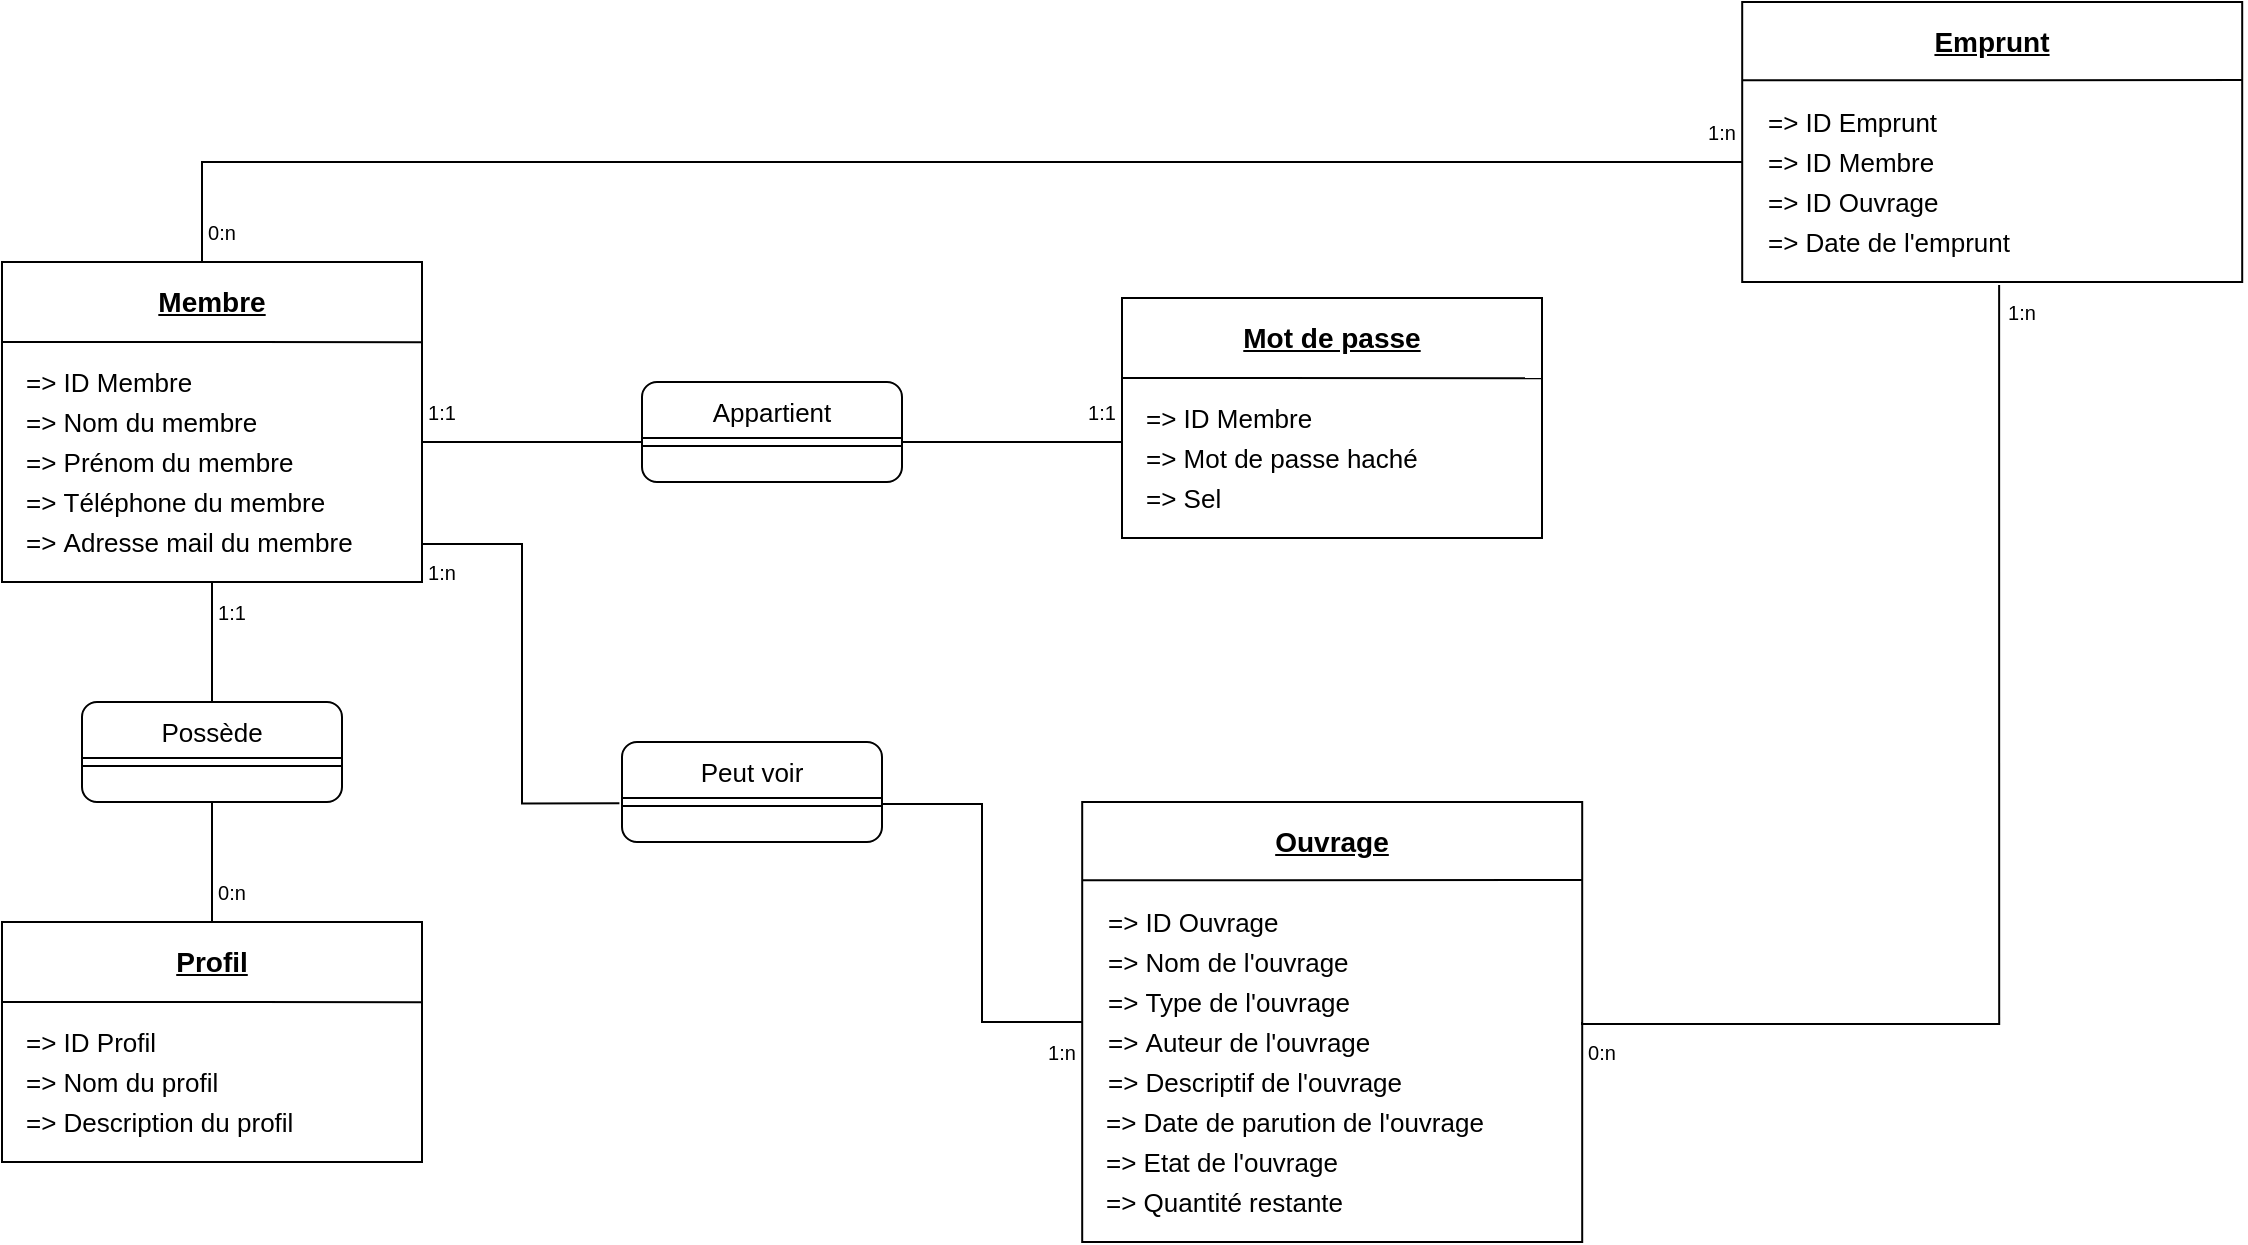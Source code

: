 <mxfile version="21.3.7" type="device">
  <diagram name="Page-1" id="Gfz2tio-E0guD8N8l2Fg">
    <mxGraphModel dx="1389" dy="775" grid="1" gridSize="10" guides="1" tooltips="1" connect="1" arrows="1" fold="1" page="1" pageScale="1" pageWidth="10000" pageHeight="10000" math="0" shadow="0">
      <root>
        <mxCell id="0" />
        <mxCell id="1" parent="0" />
        <mxCell id="0p3hfGLAKMfCtqtsOF1l-9" value="" style="group" parent="1" vertex="1" connectable="0">
          <mxGeometry x="320" y="180" width="210.1" height="160" as="geometry" />
        </mxCell>
        <mxCell id="Ur5PqmAa0IwdbTPu8LL--1" value="" style="whiteSpace=wrap;html=1;fillColor=default;" parent="0p3hfGLAKMfCtqtsOF1l-9" vertex="1">
          <mxGeometry width="210" height="160" as="geometry" />
        </mxCell>
        <mxCell id="0p3hfGLAKMfCtqtsOF1l-1" value="" style="endArrow=none;html=1;rounded=0;entryX=1.01;entryY=0.167;entryDx=0;entryDy=0;entryPerimeter=0;" parent="0p3hfGLAKMfCtqtsOF1l-9" edge="1">
          <mxGeometry width="50" height="50" relative="1" as="geometry">
            <mxPoint y="40" as="sourcePoint" />
            <mxPoint x="210.1" y="40.1" as="targetPoint" />
          </mxGeometry>
        </mxCell>
        <mxCell id="0p3hfGLAKMfCtqtsOF1l-2" value="Membre" style="text;html=1;strokeColor=none;fillColor=none;align=center;verticalAlign=middle;whiteSpace=wrap;rounded=0;fontStyle=5;fontSize=14;" parent="0p3hfGLAKMfCtqtsOF1l-9" vertex="1">
          <mxGeometry width="210" height="40" as="geometry" />
        </mxCell>
        <mxCell id="0p3hfGLAKMfCtqtsOF1l-3" value="=&amp;gt; ID Membre" style="text;html=1;strokeColor=none;fillColor=none;align=left;verticalAlign=middle;whiteSpace=wrap;rounded=0;fontStyle=0;fontSize=13;" parent="0p3hfGLAKMfCtqtsOF1l-9" vertex="1">
          <mxGeometry x="10" y="40" width="190" height="40" as="geometry" />
        </mxCell>
        <mxCell id="0p3hfGLAKMfCtqtsOF1l-4" value="=&amp;gt;&amp;nbsp;Nom du membre" style="text;html=1;strokeColor=none;fillColor=none;align=left;verticalAlign=middle;whiteSpace=wrap;rounded=0;fontStyle=0;fontSize=13;" parent="0p3hfGLAKMfCtqtsOF1l-9" vertex="1">
          <mxGeometry x="10" y="60" width="190" height="40" as="geometry" />
        </mxCell>
        <mxCell id="0p3hfGLAKMfCtqtsOF1l-5" value="=&amp;gt;&amp;nbsp;Prénom du membre" style="text;html=1;strokeColor=none;fillColor=none;align=left;verticalAlign=middle;whiteSpace=wrap;rounded=0;fontStyle=0;fontSize=13;" parent="0p3hfGLAKMfCtqtsOF1l-9" vertex="1">
          <mxGeometry x="10" y="80" width="190" height="40" as="geometry" />
        </mxCell>
        <mxCell id="0p3hfGLAKMfCtqtsOF1l-6" value="=&amp;gt;&amp;nbsp;Téléphone du membre" style="text;html=1;strokeColor=none;fillColor=none;align=left;verticalAlign=middle;whiteSpace=wrap;rounded=0;fontStyle=0;fontSize=13;" parent="0p3hfGLAKMfCtqtsOF1l-9" vertex="1">
          <mxGeometry x="10" y="100" width="190" height="40" as="geometry" />
        </mxCell>
        <mxCell id="0p3hfGLAKMfCtqtsOF1l-7" value="=&amp;gt;&amp;nbsp;Adresse mail du membre" style="text;html=1;strokeColor=none;fillColor=none;align=left;verticalAlign=middle;whiteSpace=wrap;rounded=0;fontStyle=0;fontSize=13;" parent="0p3hfGLAKMfCtqtsOF1l-9" vertex="1">
          <mxGeometry x="10" y="120" width="190" height="40" as="geometry" />
        </mxCell>
        <mxCell id="0p3hfGLAKMfCtqtsOF1l-19" value="" style="group" parent="1" vertex="1" connectable="0">
          <mxGeometry x="880" y="198" width="210.1" height="120" as="geometry" />
        </mxCell>
        <mxCell id="0p3hfGLAKMfCtqtsOF1l-11" value="" style="whiteSpace=wrap;html=1;fillColor=default;container=0;" parent="0p3hfGLAKMfCtqtsOF1l-19" vertex="1">
          <mxGeometry width="210" height="120" as="geometry" />
        </mxCell>
        <mxCell id="0p3hfGLAKMfCtqtsOF1l-12" value="" style="endArrow=none;html=1;rounded=0;entryX=1.01;entryY=0.167;entryDx=0;entryDy=0;entryPerimeter=0;" parent="0p3hfGLAKMfCtqtsOF1l-19" edge="1">
          <mxGeometry width="50" height="50" relative="1" as="geometry">
            <mxPoint y="40" as="sourcePoint" />
            <mxPoint x="210.1" y="40.1" as="targetPoint" />
          </mxGeometry>
        </mxCell>
        <mxCell id="0p3hfGLAKMfCtqtsOF1l-13" value="Mot de passe" style="text;html=1;strokeColor=none;fillColor=none;align=center;verticalAlign=middle;whiteSpace=wrap;rounded=0;fontStyle=5;fontSize=14;container=0;" parent="0p3hfGLAKMfCtqtsOF1l-19" vertex="1">
          <mxGeometry width="210" height="40" as="geometry" />
        </mxCell>
        <mxCell id="0p3hfGLAKMfCtqtsOF1l-14" value="=&amp;gt; ID Membre" style="text;html=1;strokeColor=none;fillColor=none;align=left;verticalAlign=middle;whiteSpace=wrap;rounded=0;fontStyle=0;fontSize=13;container=0;" parent="0p3hfGLAKMfCtqtsOF1l-19" vertex="1">
          <mxGeometry x="10" y="40" width="190" height="40" as="geometry" />
        </mxCell>
        <mxCell id="0p3hfGLAKMfCtqtsOF1l-15" value="=&amp;gt;&amp;nbsp;Mot de passe haché" style="text;html=1;strokeColor=none;fillColor=none;align=left;verticalAlign=middle;whiteSpace=wrap;rounded=0;fontStyle=0;fontSize=13;container=0;" parent="0p3hfGLAKMfCtqtsOF1l-19" vertex="1">
          <mxGeometry x="10" y="60" width="190" height="40" as="geometry" />
        </mxCell>
        <mxCell id="0p3hfGLAKMfCtqtsOF1l-16" value="=&amp;gt;&amp;nbsp;Sel" style="text;html=1;strokeColor=none;fillColor=none;align=left;verticalAlign=middle;whiteSpace=wrap;rounded=0;fontStyle=0;fontSize=13;container=0;" parent="0p3hfGLAKMfCtqtsOF1l-19" vertex="1">
          <mxGeometry x="10" y="80" width="190" height="40" as="geometry" />
        </mxCell>
        <mxCell id="0p3hfGLAKMfCtqtsOF1l-41" value="" style="group" parent="1" vertex="1" connectable="0">
          <mxGeometry x="860" y="450" width="250.1" height="220" as="geometry" />
        </mxCell>
        <mxCell id="0p3hfGLAKMfCtqtsOF1l-34" value="=&amp;gt;&amp;nbsp;Etat de l&#39;ouvrage (dispo / non dispo)" style="text;html=1;strokeColor=none;fillColor=none;align=left;verticalAlign=middle;whiteSpace=wrap;rounded=0;fontStyle=0;fontSize=13;container=0;" parent="0p3hfGLAKMfCtqtsOF1l-41" vertex="1">
          <mxGeometry x="11.05" y="140" width="229.05" height="40" as="geometry" />
        </mxCell>
        <mxCell id="0p3hfGLAKMfCtqtsOF1l-22" value="" style="whiteSpace=wrap;html=1;fillColor=default;container=0;" parent="0p3hfGLAKMfCtqtsOF1l-41" vertex="1">
          <mxGeometry x="0.1" width="250" height="220" as="geometry" />
        </mxCell>
        <mxCell id="0p3hfGLAKMfCtqtsOF1l-24" value="Ouvrage" style="text;html=1;strokeColor=none;fillColor=none;align=center;verticalAlign=middle;whiteSpace=wrap;rounded=0;fontStyle=5;fontSize=14;container=0;" parent="0p3hfGLAKMfCtqtsOF1l-41" vertex="1">
          <mxGeometry x="0.1" width="250" height="40" as="geometry" />
        </mxCell>
        <mxCell id="0p3hfGLAKMfCtqtsOF1l-25" value="=&amp;gt; ID Ouvrage" style="text;html=1;strokeColor=none;fillColor=none;align=left;verticalAlign=middle;whiteSpace=wrap;rounded=0;fontStyle=0;fontSize=13;container=0;" parent="0p3hfGLAKMfCtqtsOF1l-41" vertex="1">
          <mxGeometry x="11.047" y="40" width="207.996" height="40" as="geometry" />
        </mxCell>
        <mxCell id="0p3hfGLAKMfCtqtsOF1l-26" value="=&amp;gt;&amp;nbsp;Nom de l&#39;ouvrage" style="text;html=1;strokeColor=none;fillColor=none;align=left;verticalAlign=middle;whiteSpace=wrap;rounded=0;fontStyle=0;fontSize=13;container=0;" parent="0p3hfGLAKMfCtqtsOF1l-41" vertex="1">
          <mxGeometry x="11.047" y="60" width="207.996" height="40" as="geometry" />
        </mxCell>
        <mxCell id="0p3hfGLAKMfCtqtsOF1l-27" value="=&amp;gt;&amp;nbsp;Type de l&#39;ouvrage" style="text;html=1;strokeColor=none;fillColor=none;align=left;verticalAlign=middle;whiteSpace=wrap;rounded=0;fontStyle=0;fontSize=13;container=0;" parent="0p3hfGLAKMfCtqtsOF1l-41" vertex="1">
          <mxGeometry x="11.047" y="80" width="207.996" height="40" as="geometry" />
        </mxCell>
        <mxCell id="0p3hfGLAKMfCtqtsOF1l-28" value="=&amp;gt;&amp;nbsp;Auteur de l&#39;ouvrage" style="text;html=1;strokeColor=none;fillColor=none;align=left;verticalAlign=middle;whiteSpace=wrap;rounded=0;fontStyle=0;fontSize=13;container=0;" parent="0p3hfGLAKMfCtqtsOF1l-41" vertex="1">
          <mxGeometry x="11.047" y="100" width="207.996" height="40" as="geometry" />
        </mxCell>
        <mxCell id="0p3hfGLAKMfCtqtsOF1l-29" value="=&amp;gt;&amp;nbsp;Descriptif de l&#39;ouvrage" style="text;html=1;strokeColor=none;fillColor=none;align=left;verticalAlign=middle;whiteSpace=wrap;rounded=0;fontStyle=0;fontSize=13;container=0;" parent="0p3hfGLAKMfCtqtsOF1l-41" vertex="1">
          <mxGeometry x="11.047" y="120" width="207.996" height="40" as="geometry" />
        </mxCell>
        <mxCell id="0p3hfGLAKMfCtqtsOF1l-35" value="" style="endArrow=none;html=1;rounded=0;" parent="0p3hfGLAKMfCtqtsOF1l-41" edge="1">
          <mxGeometry width="50" height="50" relative="1" as="geometry">
            <mxPoint y="39.17" as="sourcePoint" />
            <mxPoint x="250.1" y="39" as="targetPoint" />
          </mxGeometry>
        </mxCell>
        <mxCell id="0p3hfGLAKMfCtqtsOF1l-31" value="=&amp;gt; Date de parution de l&#39;ouvrage" style="text;html=1;strokeColor=none;fillColor=none;align=left;verticalAlign=middle;whiteSpace=wrap;rounded=0;fontStyle=0;fontSize=13;container=0;" parent="0p3hfGLAKMfCtqtsOF1l-41" vertex="1">
          <mxGeometry x="10.1" y="140" width="200" height="40" as="geometry" />
        </mxCell>
        <mxCell id="0p3hfGLAKMfCtqtsOF1l-40" value="=&amp;gt; Quantité restante" style="text;html=1;strokeColor=none;fillColor=none;align=left;verticalAlign=middle;whiteSpace=wrap;rounded=0;fontStyle=0;fontSize=13;container=0;" parent="0p3hfGLAKMfCtqtsOF1l-41" vertex="1">
          <mxGeometry x="10.1" y="180" width="200" height="40" as="geometry" />
        </mxCell>
        <mxCell id="0p3hfGLAKMfCtqtsOF1l-42" value="" style="group" parent="1" vertex="1" connectable="0">
          <mxGeometry x="320" y="510" width="210.1" height="120" as="geometry" />
        </mxCell>
        <mxCell id="0p3hfGLAKMfCtqtsOF1l-43" value="" style="whiteSpace=wrap;html=1;fillColor=default;container=0;" parent="0p3hfGLAKMfCtqtsOF1l-42" vertex="1">
          <mxGeometry width="210" height="120" as="geometry" />
        </mxCell>
        <mxCell id="0p3hfGLAKMfCtqtsOF1l-44" value="" style="endArrow=none;html=1;rounded=0;entryX=1.01;entryY=0.167;entryDx=0;entryDy=0;entryPerimeter=0;" parent="0p3hfGLAKMfCtqtsOF1l-42" edge="1">
          <mxGeometry width="50" height="50" relative="1" as="geometry">
            <mxPoint y="40" as="sourcePoint" />
            <mxPoint x="210.1" y="40.1" as="targetPoint" />
          </mxGeometry>
        </mxCell>
        <mxCell id="0p3hfGLAKMfCtqtsOF1l-45" value="Profil" style="text;html=1;strokeColor=none;fillColor=none;align=center;verticalAlign=middle;whiteSpace=wrap;rounded=0;fontStyle=5;fontSize=14;container=0;" parent="0p3hfGLAKMfCtqtsOF1l-42" vertex="1">
          <mxGeometry width="210" height="40" as="geometry" />
        </mxCell>
        <mxCell id="0p3hfGLAKMfCtqtsOF1l-46" value="=&amp;gt; ID Profil" style="text;html=1;strokeColor=none;fillColor=none;align=left;verticalAlign=middle;whiteSpace=wrap;rounded=0;fontStyle=0;fontSize=13;container=0;" parent="0p3hfGLAKMfCtqtsOF1l-42" vertex="1">
          <mxGeometry x="10" y="40" width="190" height="40" as="geometry" />
        </mxCell>
        <mxCell id="0p3hfGLAKMfCtqtsOF1l-47" value="=&amp;gt;&amp;nbsp;Nom du profil" style="text;html=1;strokeColor=none;fillColor=none;align=left;verticalAlign=middle;whiteSpace=wrap;rounded=0;fontStyle=0;fontSize=13;container=0;" parent="0p3hfGLAKMfCtqtsOF1l-42" vertex="1">
          <mxGeometry x="10" y="60" width="190" height="40" as="geometry" />
        </mxCell>
        <mxCell id="0p3hfGLAKMfCtqtsOF1l-48" value="=&amp;gt;&amp;nbsp;Description du profil" style="text;html=1;strokeColor=none;fillColor=none;align=left;verticalAlign=middle;whiteSpace=wrap;rounded=0;fontStyle=0;fontSize=13;container=0;" parent="0p3hfGLAKMfCtqtsOF1l-42" vertex="1">
          <mxGeometry x="10" y="80" width="190" height="40" as="geometry" />
        </mxCell>
        <mxCell id="0p3hfGLAKMfCtqtsOF1l-53" value="" style="group" parent="1" vertex="1" connectable="0">
          <mxGeometry x="640" y="240" width="130" height="50" as="geometry" />
        </mxCell>
        <mxCell id="0p3hfGLAKMfCtqtsOF1l-49" value="" style="rounded=1;whiteSpace=wrap;html=1;" parent="0p3hfGLAKMfCtqtsOF1l-53" vertex="1">
          <mxGeometry width="130" height="50" as="geometry" />
        </mxCell>
        <mxCell id="0p3hfGLAKMfCtqtsOF1l-50" value="Appartient" style="text;html=1;strokeColor=none;fillColor=none;align=center;verticalAlign=middle;whiteSpace=wrap;rounded=0;fontSize=13;" parent="0p3hfGLAKMfCtqtsOF1l-53" vertex="1">
          <mxGeometry x="35" width="60" height="30" as="geometry" />
        </mxCell>
        <mxCell id="0p3hfGLAKMfCtqtsOF1l-52" value="" style="shape=link;html=1;rounded=0;" parent="0p3hfGLAKMfCtqtsOF1l-53" edge="1">
          <mxGeometry width="100" relative="1" as="geometry">
            <mxPoint y="30" as="sourcePoint" />
            <mxPoint x="130" y="30" as="targetPoint" />
          </mxGeometry>
        </mxCell>
        <mxCell id="0p3hfGLAKMfCtqtsOF1l-54" value="" style="endArrow=none;html=1;rounded=0;" parent="1" edge="1">
          <mxGeometry width="50" height="50" relative="1" as="geometry">
            <mxPoint x="530.1" y="270" as="sourcePoint" />
            <mxPoint x="640" y="270" as="targetPoint" />
          </mxGeometry>
        </mxCell>
        <mxCell id="0p3hfGLAKMfCtqtsOF1l-55" value="" style="endArrow=none;html=1;rounded=0;" parent="1" edge="1">
          <mxGeometry width="50" height="50" relative="1" as="geometry">
            <mxPoint x="770" y="270" as="sourcePoint" />
            <mxPoint x="879.9" y="270" as="targetPoint" />
          </mxGeometry>
        </mxCell>
        <mxCell id="0p3hfGLAKMfCtqtsOF1l-56" value="1:1" style="text;html=1;strokeColor=none;fillColor=none;align=center;verticalAlign=middle;whiteSpace=wrap;rounded=0;fontSize=10;" parent="1" vertex="1">
          <mxGeometry x="530" y="240" width="20" height="30" as="geometry" />
        </mxCell>
        <mxCell id="0p3hfGLAKMfCtqtsOF1l-57" value="1:1" style="text;html=1;strokeColor=none;fillColor=none;align=center;verticalAlign=middle;whiteSpace=wrap;rounded=0;fontSize=10;" parent="1" vertex="1">
          <mxGeometry x="860" y="240" width="20" height="30" as="geometry" />
        </mxCell>
        <mxCell id="0p3hfGLAKMfCtqtsOF1l-58" value="" style="group" parent="1" vertex="1" connectable="0">
          <mxGeometry x="360" y="400" width="130" height="50" as="geometry" />
        </mxCell>
        <mxCell id="0p3hfGLAKMfCtqtsOF1l-59" value="" style="rounded=1;whiteSpace=wrap;html=1;" parent="0p3hfGLAKMfCtqtsOF1l-58" vertex="1">
          <mxGeometry width="130" height="50" as="geometry" />
        </mxCell>
        <mxCell id="0p3hfGLAKMfCtqtsOF1l-60" value="Possède" style="text;html=1;strokeColor=none;fillColor=none;align=center;verticalAlign=middle;whiteSpace=wrap;rounded=0;fontSize=13;" parent="0p3hfGLAKMfCtqtsOF1l-58" vertex="1">
          <mxGeometry x="35" width="60" height="30" as="geometry" />
        </mxCell>
        <mxCell id="0p3hfGLAKMfCtqtsOF1l-61" value="" style="shape=link;html=1;rounded=0;" parent="0p3hfGLAKMfCtqtsOF1l-58" edge="1">
          <mxGeometry width="100" relative="1" as="geometry">
            <mxPoint y="30" as="sourcePoint" />
            <mxPoint x="130" y="30" as="targetPoint" />
          </mxGeometry>
        </mxCell>
        <mxCell id="0p3hfGLAKMfCtqtsOF1l-63" value="" style="endArrow=none;html=1;rounded=0;exitX=0.5;exitY=0;exitDx=0;exitDy=0;entryX=0.5;entryY=1;entryDx=0;entryDy=0;" parent="1" source="0p3hfGLAKMfCtqtsOF1l-60" target="0p3hfGLAKMfCtqtsOF1l-7" edge="1">
          <mxGeometry width="50" height="50" relative="1" as="geometry">
            <mxPoint x="380" y="390" as="sourcePoint" />
            <mxPoint x="430" y="340" as="targetPoint" />
          </mxGeometry>
        </mxCell>
        <mxCell id="0p3hfGLAKMfCtqtsOF1l-64" value="" style="endArrow=none;html=1;rounded=0;exitX=0.5;exitY=0;exitDx=0;exitDy=0;entryX=0.5;entryY=1;entryDx=0;entryDy=0;" parent="1" edge="1">
          <mxGeometry width="50" height="50" relative="1" as="geometry">
            <mxPoint x="425" y="510" as="sourcePoint" />
            <mxPoint x="425" y="450" as="targetPoint" />
          </mxGeometry>
        </mxCell>
        <mxCell id="0p3hfGLAKMfCtqtsOF1l-65" value="1:1" style="text;html=1;strokeColor=none;fillColor=none;align=center;verticalAlign=middle;whiteSpace=wrap;rounded=0;fontSize=10;" parent="1" vertex="1">
          <mxGeometry x="425" y="340" width="20" height="30" as="geometry" />
        </mxCell>
        <mxCell id="0p3hfGLAKMfCtqtsOF1l-66" value="0:n" style="text;html=1;strokeColor=none;fillColor=none;align=center;verticalAlign=middle;whiteSpace=wrap;rounded=0;fontSize=10;" parent="1" vertex="1">
          <mxGeometry x="425" y="480" width="20" height="30" as="geometry" />
        </mxCell>
        <mxCell id="0p3hfGLAKMfCtqtsOF1l-67" value="" style="group" parent="1" vertex="1" connectable="0">
          <mxGeometry x="630" y="420" width="130" height="50" as="geometry" />
        </mxCell>
        <mxCell id="0p3hfGLAKMfCtqtsOF1l-68" value="" style="rounded=1;whiteSpace=wrap;html=1;" parent="0p3hfGLAKMfCtqtsOF1l-67" vertex="1">
          <mxGeometry width="130" height="50" as="geometry" />
        </mxCell>
        <mxCell id="0p3hfGLAKMfCtqtsOF1l-69" value="Peut voir" style="text;html=1;strokeColor=none;fillColor=none;align=center;verticalAlign=middle;whiteSpace=wrap;rounded=0;fontSize=13;" parent="0p3hfGLAKMfCtqtsOF1l-67" vertex="1">
          <mxGeometry x="35" width="60" height="30" as="geometry" />
        </mxCell>
        <mxCell id="0p3hfGLAKMfCtqtsOF1l-70" value="" style="shape=link;html=1;rounded=0;" parent="0p3hfGLAKMfCtqtsOF1l-67" edge="1">
          <mxGeometry width="100" relative="1" as="geometry">
            <mxPoint y="30" as="sourcePoint" />
            <mxPoint x="130" y="30" as="targetPoint" />
          </mxGeometry>
        </mxCell>
        <mxCell id="0p3hfGLAKMfCtqtsOF1l-71" value="" style="endArrow=none;html=1;rounded=0;entryX=-0.01;entryY=0.613;entryDx=0;entryDy=0;entryPerimeter=0;edgeStyle=orthogonalEdgeStyle;" parent="1" target="0p3hfGLAKMfCtqtsOF1l-68" edge="1">
          <mxGeometry width="50" height="50" relative="1" as="geometry">
            <mxPoint x="530" y="320" as="sourcePoint" />
            <mxPoint x="580" y="270" as="targetPoint" />
            <Array as="points">
              <mxPoint x="530" y="321" />
              <mxPoint x="580" y="321" />
              <mxPoint x="580" y="451" />
            </Array>
          </mxGeometry>
        </mxCell>
        <mxCell id="0p3hfGLAKMfCtqtsOF1l-72" value="" style="endArrow=none;html=1;rounded=0;edgeStyle=orthogonalEdgeStyle;" parent="1" edge="1">
          <mxGeometry width="50" height="50" relative="1" as="geometry">
            <mxPoint x="760" y="450" as="sourcePoint" />
            <mxPoint x="860" y="560" as="targetPoint" />
            <Array as="points">
              <mxPoint x="760" y="451" />
              <mxPoint x="810" y="451" />
              <mxPoint x="810" y="560" />
            </Array>
          </mxGeometry>
        </mxCell>
        <mxCell id="0p3hfGLAKMfCtqtsOF1l-73" value="1:n" style="text;html=1;strokeColor=none;fillColor=none;align=center;verticalAlign=middle;whiteSpace=wrap;rounded=0;fontSize=10;" parent="1" vertex="1">
          <mxGeometry x="530" y="320" width="20" height="30" as="geometry" />
        </mxCell>
        <mxCell id="0p3hfGLAKMfCtqtsOF1l-74" value="1:n" style="text;html=1;strokeColor=none;fillColor=none;align=center;verticalAlign=middle;whiteSpace=wrap;rounded=0;fontSize=10;" parent="1" vertex="1">
          <mxGeometry x="840" y="560" width="20" height="30" as="geometry" />
        </mxCell>
        <mxCell id="0p3hfGLAKMfCtqtsOF1l-89" value="" style="group" parent="1" vertex="1" connectable="0">
          <mxGeometry x="1190" y="50" width="250.1" height="140" as="geometry" />
        </mxCell>
        <mxCell id="0p3hfGLAKMfCtqtsOF1l-77" value="" style="whiteSpace=wrap;html=1;fillColor=default;container=0;" parent="0p3hfGLAKMfCtqtsOF1l-89" vertex="1">
          <mxGeometry x="0.1" width="250" height="140" as="geometry" />
        </mxCell>
        <mxCell id="0p3hfGLAKMfCtqtsOF1l-78" value="Emprunt" style="text;html=1;strokeColor=none;fillColor=none;align=center;verticalAlign=middle;whiteSpace=wrap;rounded=0;fontStyle=5;fontSize=14;container=0;" parent="0p3hfGLAKMfCtqtsOF1l-89" vertex="1">
          <mxGeometry x="0.1" width="250" height="40" as="geometry" />
        </mxCell>
        <mxCell id="0p3hfGLAKMfCtqtsOF1l-79" value="=&amp;gt; ID Emprunt" style="text;html=1;strokeColor=none;fillColor=none;align=left;verticalAlign=middle;whiteSpace=wrap;rounded=0;fontStyle=0;fontSize=13;container=0;" parent="0p3hfGLAKMfCtqtsOF1l-89" vertex="1">
          <mxGeometry x="11.047" y="40" width="207.996" height="40" as="geometry" />
        </mxCell>
        <mxCell id="0p3hfGLAKMfCtqtsOF1l-80" value="=&amp;gt;&amp;nbsp;ID Membre" style="text;html=1;strokeColor=none;fillColor=none;align=left;verticalAlign=middle;whiteSpace=wrap;rounded=0;fontStyle=0;fontSize=13;container=0;" parent="0p3hfGLAKMfCtqtsOF1l-89" vertex="1">
          <mxGeometry x="11.047" y="60" width="207.996" height="40" as="geometry" />
        </mxCell>
        <mxCell id="0p3hfGLAKMfCtqtsOF1l-81" value="=&amp;gt;&amp;nbsp;ID Ouvrage" style="text;html=1;strokeColor=none;fillColor=none;align=left;verticalAlign=middle;whiteSpace=wrap;rounded=0;fontStyle=0;fontSize=13;container=0;" parent="0p3hfGLAKMfCtqtsOF1l-89" vertex="1">
          <mxGeometry x="11.047" y="80" width="207.996" height="40" as="geometry" />
        </mxCell>
        <mxCell id="0p3hfGLAKMfCtqtsOF1l-82" value="=&amp;gt;&amp;nbsp;Date de l&#39;emprunt" style="text;html=1;strokeColor=none;fillColor=none;align=left;verticalAlign=middle;whiteSpace=wrap;rounded=0;fontStyle=0;fontSize=13;container=0;" parent="0p3hfGLAKMfCtqtsOF1l-89" vertex="1">
          <mxGeometry x="11.047" y="100" width="207.996" height="40" as="geometry" />
        </mxCell>
        <mxCell id="0p3hfGLAKMfCtqtsOF1l-84" value="" style="endArrow=none;html=1;rounded=0;" parent="0p3hfGLAKMfCtqtsOF1l-89" edge="1">
          <mxGeometry width="50" height="50" relative="1" as="geometry">
            <mxPoint y="39.17" as="sourcePoint" />
            <mxPoint x="250.1" y="39" as="targetPoint" />
          </mxGeometry>
        </mxCell>
        <mxCell id="0p3hfGLAKMfCtqtsOF1l-95" value="" style="endArrow=none;html=1;rounded=0;entryX=0.565;entryY=1.038;entryDx=0;entryDy=0;entryPerimeter=0;edgeStyle=orthogonalEdgeStyle;" parent="1" target="0p3hfGLAKMfCtqtsOF1l-82" edge="1">
          <mxGeometry width="50" height="50" relative="1" as="geometry">
            <mxPoint x="1110" y="560" as="sourcePoint" />
            <mxPoint x="1160" y="510" as="targetPoint" />
            <Array as="points">
              <mxPoint x="1110" y="561" />
              <mxPoint x="1319" y="561" />
            </Array>
          </mxGeometry>
        </mxCell>
        <mxCell id="0p3hfGLAKMfCtqtsOF1l-97" value="" style="endArrow=none;html=1;rounded=0;edgeStyle=orthogonalEdgeStyle;" parent="1" target="0p3hfGLAKMfCtqtsOF1l-77" edge="1">
          <mxGeometry width="50" height="50" relative="1" as="geometry">
            <mxPoint x="420" y="180" as="sourcePoint" />
            <mxPoint x="470" y="130" as="targetPoint" />
            <Array as="points">
              <mxPoint x="420" y="130" />
            </Array>
          </mxGeometry>
        </mxCell>
        <mxCell id="0p3hfGLAKMfCtqtsOF1l-99" value="0:n" style="text;html=1;strokeColor=none;fillColor=none;align=center;verticalAlign=middle;whiteSpace=wrap;rounded=0;fontSize=10;" parent="1" vertex="1">
          <mxGeometry x="420.05" y="150" width="20" height="30" as="geometry" />
        </mxCell>
        <mxCell id="0p3hfGLAKMfCtqtsOF1l-100" value="1:n" style="text;html=1;strokeColor=none;fillColor=none;align=center;verticalAlign=middle;whiteSpace=wrap;rounded=0;fontSize=10;" parent="1" vertex="1">
          <mxGeometry x="1170" y="100" width="20" height="30" as="geometry" />
        </mxCell>
        <mxCell id="0p3hfGLAKMfCtqtsOF1l-101" value="0:n" style="text;html=1;strokeColor=none;fillColor=none;align=center;verticalAlign=middle;whiteSpace=wrap;rounded=0;fontSize=10;" parent="1" vertex="1">
          <mxGeometry x="1110.1" y="560" width="20" height="30" as="geometry" />
        </mxCell>
        <mxCell id="0p3hfGLAKMfCtqtsOF1l-102" value="1:n" style="text;html=1;strokeColor=none;fillColor=none;align=center;verticalAlign=middle;whiteSpace=wrap;rounded=0;fontSize=10;" parent="1" vertex="1">
          <mxGeometry x="1320" y="190" width="20" height="30" as="geometry" />
        </mxCell>
        <mxCell id="pmikc7iXWY7a4t77mfZt-1" value="=&amp;gt; Etat de l&#39;ouvrage" style="text;html=1;strokeColor=none;fillColor=none;align=left;verticalAlign=middle;whiteSpace=wrap;rounded=0;fontStyle=0;fontSize=13;container=0;" vertex="1" parent="1">
          <mxGeometry x="870.1" y="610" width="200" height="40" as="geometry" />
        </mxCell>
      </root>
    </mxGraphModel>
  </diagram>
</mxfile>
